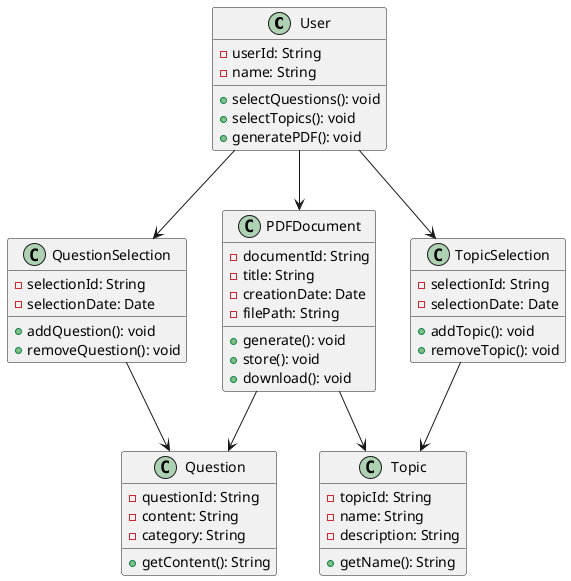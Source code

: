 @startuml
class User {
    - userId: String
    - name: String
    + selectQuestions(): void
    + selectTopics(): void
    + generatePDF(): void
}

class Question {
    - questionId: String
    - content: String
    - category: String
    + getContent(): String
}

class Topic {
    - topicId: String
    - name: String
    - description: String
    + getName(): String
}

class PDFDocument {
    - documentId: String
    - title: String
    - creationDate: Date
    - filePath: String
    + generate(): void
    + store(): void
    + download(): void
}

class QuestionSelection {
    - selectionId: String
    - selectionDate: Date
    + addQuestion(): void
    + removeQuestion(): void
}

class TopicSelection {
    - selectionId: String
    - selectionDate: Date
    + addTopic(): void
    + removeTopic(): void
}

User --> QuestionSelection
User --> TopicSelection
User --> PDFDocument
QuestionSelection --> Question
TopicSelection --> Topic
PDFDocument --> Question
PDFDocument --> Topic
@enduml